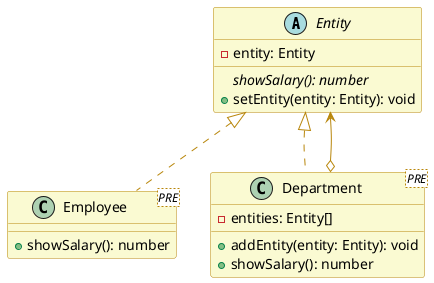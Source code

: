 @startuml

skinparam class {
  backgroundColor lightgoldenrodyellow
  arrowColor darkgoldenrod
  borderColor darkgoldenrod
}

abstract class Entity {
  - entity: Entity
  {abstract} showSalary(): number
  + setEntity(entity: Entity): void
}

class Employee <PRE> {
  + showSalary(): number
}

class Department <PRE> {
  - entities: Entity[]
  + addEntity(entity: Entity): void
  + showSalary(): number
}

Entity <|.. Employee
Entity <|.. Department
Entity <--o Department

@enduml
